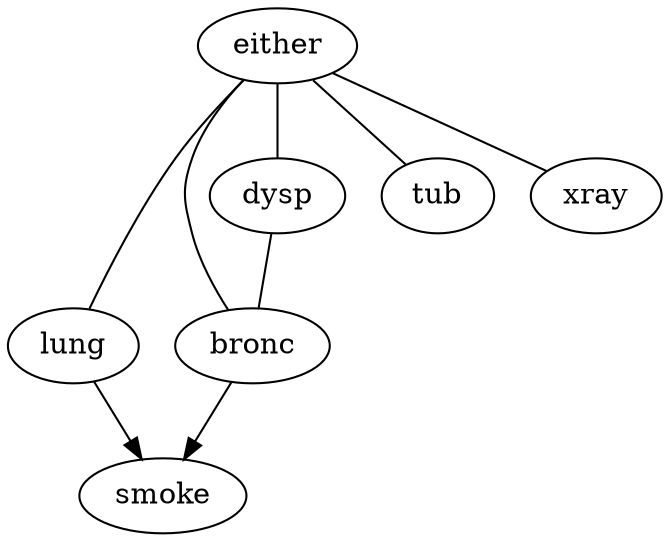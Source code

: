 digraph G {
    "lung" -> "smoke";
    "bronc" -> "smoke";
    "either" -> "lung" [dir = none];
    "either" -> "dysp" [dir = none];
    "either" -> "tub" [dir = none];
    "either" -> "bronc" [dir = none];
    "dysp" -> "bronc" [dir = none];
    "either" -> "xray" [dir = none];
}
